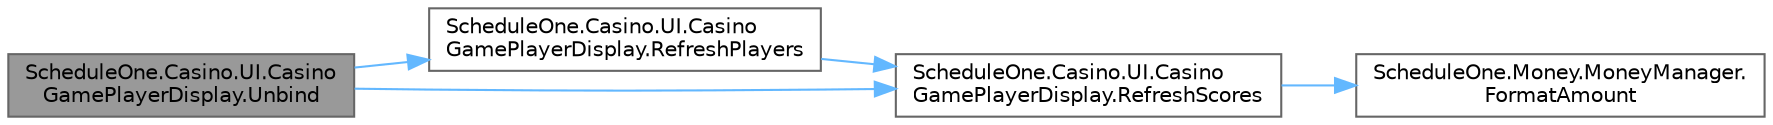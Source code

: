 digraph "ScheduleOne.Casino.UI.CasinoGamePlayerDisplay.Unbind"
{
 // LATEX_PDF_SIZE
  bgcolor="transparent";
  edge [fontname=Helvetica,fontsize=10,labelfontname=Helvetica,labelfontsize=10];
  node [fontname=Helvetica,fontsize=10,shape=box,height=0.2,width=0.4];
  rankdir="LR";
  Node1 [id="Node000001",label="ScheduleOne.Casino.UI.Casino\lGamePlayerDisplay.Unbind",height=0.2,width=0.4,color="gray40", fillcolor="grey60", style="filled", fontcolor="black",tooltip=" "];
  Node1 -> Node2 [id="edge1_Node000001_Node000002",color="steelblue1",style="solid",tooltip=" "];
  Node2 [id="Node000002",label="ScheduleOne.Casino.UI.Casino\lGamePlayerDisplay.RefreshPlayers",height=0.2,width=0.4,color="grey40", fillcolor="white", style="filled",URL="$class_schedule_one_1_1_casino_1_1_u_i_1_1_casino_game_player_display.html#a2d95af78b09b46cd50bda3cfadb82208",tooltip=" "];
  Node2 -> Node3 [id="edge2_Node000002_Node000003",color="steelblue1",style="solid",tooltip=" "];
  Node3 [id="Node000003",label="ScheduleOne.Casino.UI.Casino\lGamePlayerDisplay.RefreshScores",height=0.2,width=0.4,color="grey40", fillcolor="white", style="filled",URL="$class_schedule_one_1_1_casino_1_1_u_i_1_1_casino_game_player_display.html#ae57496ce1e5c683f826f4fa6293125a8",tooltip=" "];
  Node3 -> Node4 [id="edge3_Node000003_Node000004",color="steelblue1",style="solid",tooltip=" "];
  Node4 [id="Node000004",label="ScheduleOne.Money.MoneyManager.\lFormatAmount",height=0.2,width=0.4,color="grey40", fillcolor="white", style="filled",URL="$class_schedule_one_1_1_money_1_1_money_manager.html#a78b4073a7950bbf638996b8e16ac18e5",tooltip=" "];
  Node1 -> Node3 [id="edge4_Node000001_Node000003",color="steelblue1",style="solid",tooltip=" "];
}
